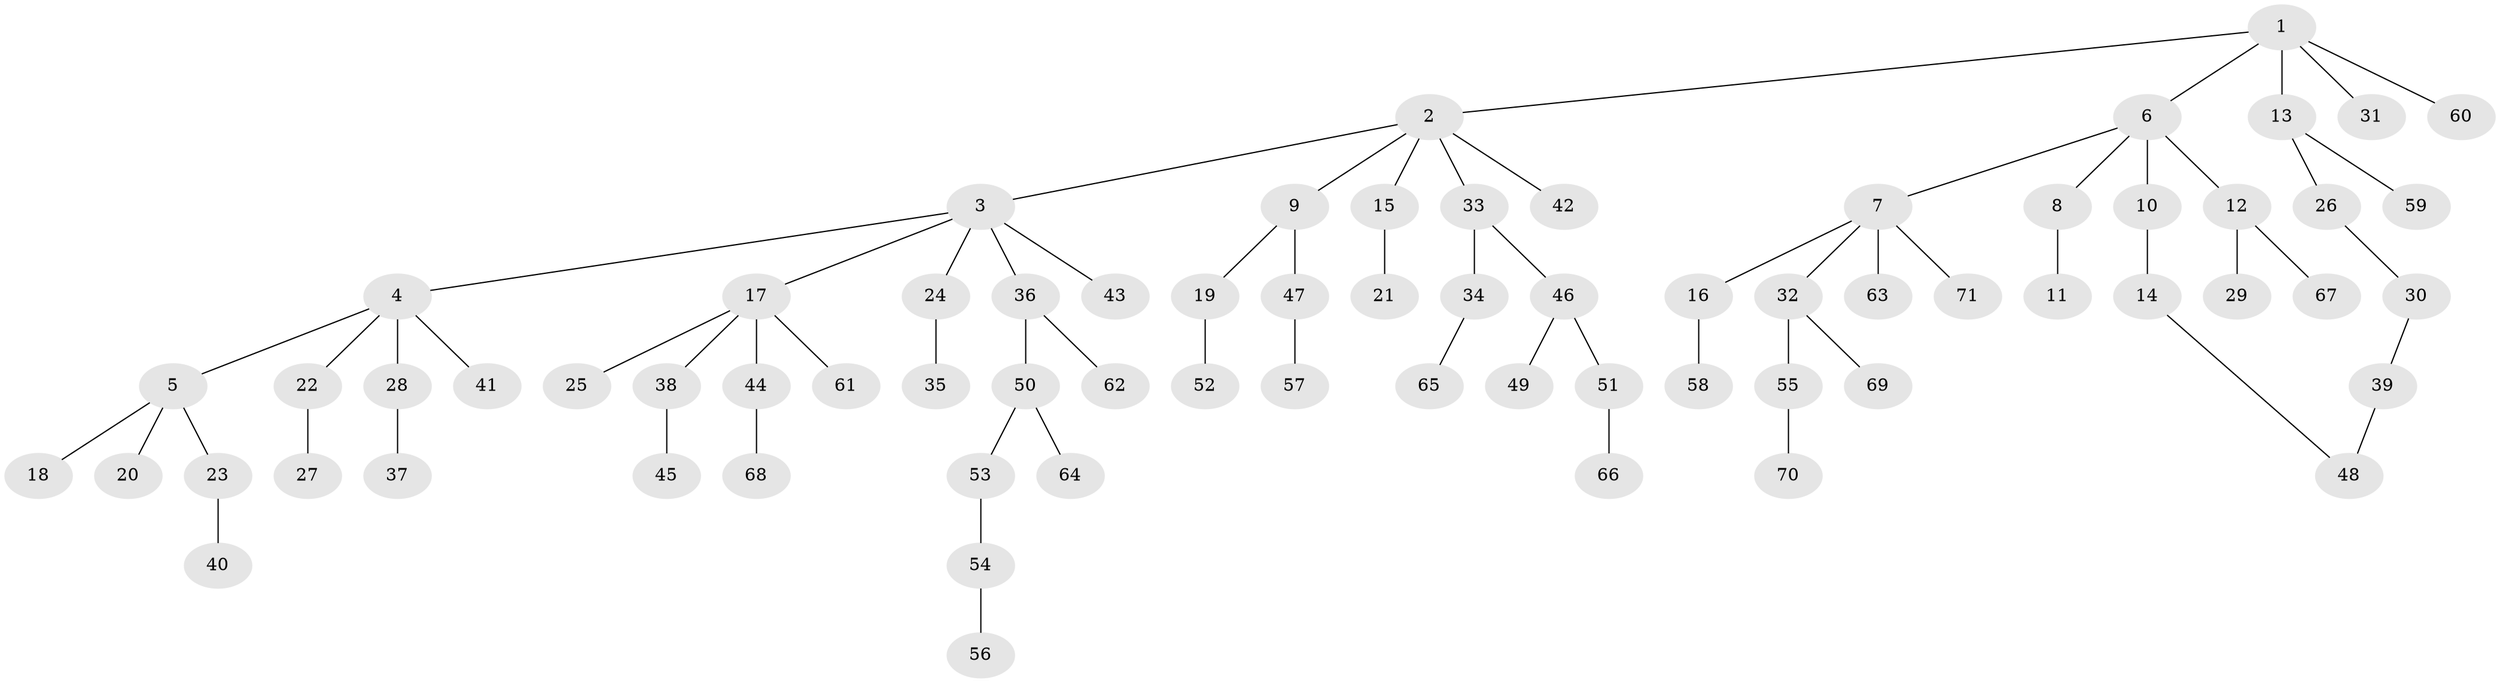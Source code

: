 // coarse degree distribution, {9: 0.02127659574468085, 5: 0.06382978723404255, 7: 0.02127659574468085, 4: 0.0425531914893617, 1: 0.5957446808510638, 3: 0.06382978723404255, 2: 0.19148936170212766}
// Generated by graph-tools (version 1.1) at 2025/23/03/03/25 07:23:31]
// undirected, 71 vertices, 71 edges
graph export_dot {
graph [start="1"]
  node [color=gray90,style=filled];
  1;
  2;
  3;
  4;
  5;
  6;
  7;
  8;
  9;
  10;
  11;
  12;
  13;
  14;
  15;
  16;
  17;
  18;
  19;
  20;
  21;
  22;
  23;
  24;
  25;
  26;
  27;
  28;
  29;
  30;
  31;
  32;
  33;
  34;
  35;
  36;
  37;
  38;
  39;
  40;
  41;
  42;
  43;
  44;
  45;
  46;
  47;
  48;
  49;
  50;
  51;
  52;
  53;
  54;
  55;
  56;
  57;
  58;
  59;
  60;
  61;
  62;
  63;
  64;
  65;
  66;
  67;
  68;
  69;
  70;
  71;
  1 -- 2;
  1 -- 6;
  1 -- 13;
  1 -- 31;
  1 -- 60;
  2 -- 3;
  2 -- 9;
  2 -- 15;
  2 -- 33;
  2 -- 42;
  3 -- 4;
  3 -- 17;
  3 -- 24;
  3 -- 36;
  3 -- 43;
  4 -- 5;
  4 -- 22;
  4 -- 28;
  4 -- 41;
  5 -- 18;
  5 -- 20;
  5 -- 23;
  6 -- 7;
  6 -- 8;
  6 -- 10;
  6 -- 12;
  7 -- 16;
  7 -- 32;
  7 -- 63;
  7 -- 71;
  8 -- 11;
  9 -- 19;
  9 -- 47;
  10 -- 14;
  12 -- 29;
  12 -- 67;
  13 -- 26;
  13 -- 59;
  14 -- 48;
  15 -- 21;
  16 -- 58;
  17 -- 25;
  17 -- 38;
  17 -- 44;
  17 -- 61;
  19 -- 52;
  22 -- 27;
  23 -- 40;
  24 -- 35;
  26 -- 30;
  28 -- 37;
  30 -- 39;
  32 -- 55;
  32 -- 69;
  33 -- 34;
  33 -- 46;
  34 -- 65;
  36 -- 50;
  36 -- 62;
  38 -- 45;
  39 -- 48;
  44 -- 68;
  46 -- 49;
  46 -- 51;
  47 -- 57;
  50 -- 53;
  50 -- 64;
  51 -- 66;
  53 -- 54;
  54 -- 56;
  55 -- 70;
}
